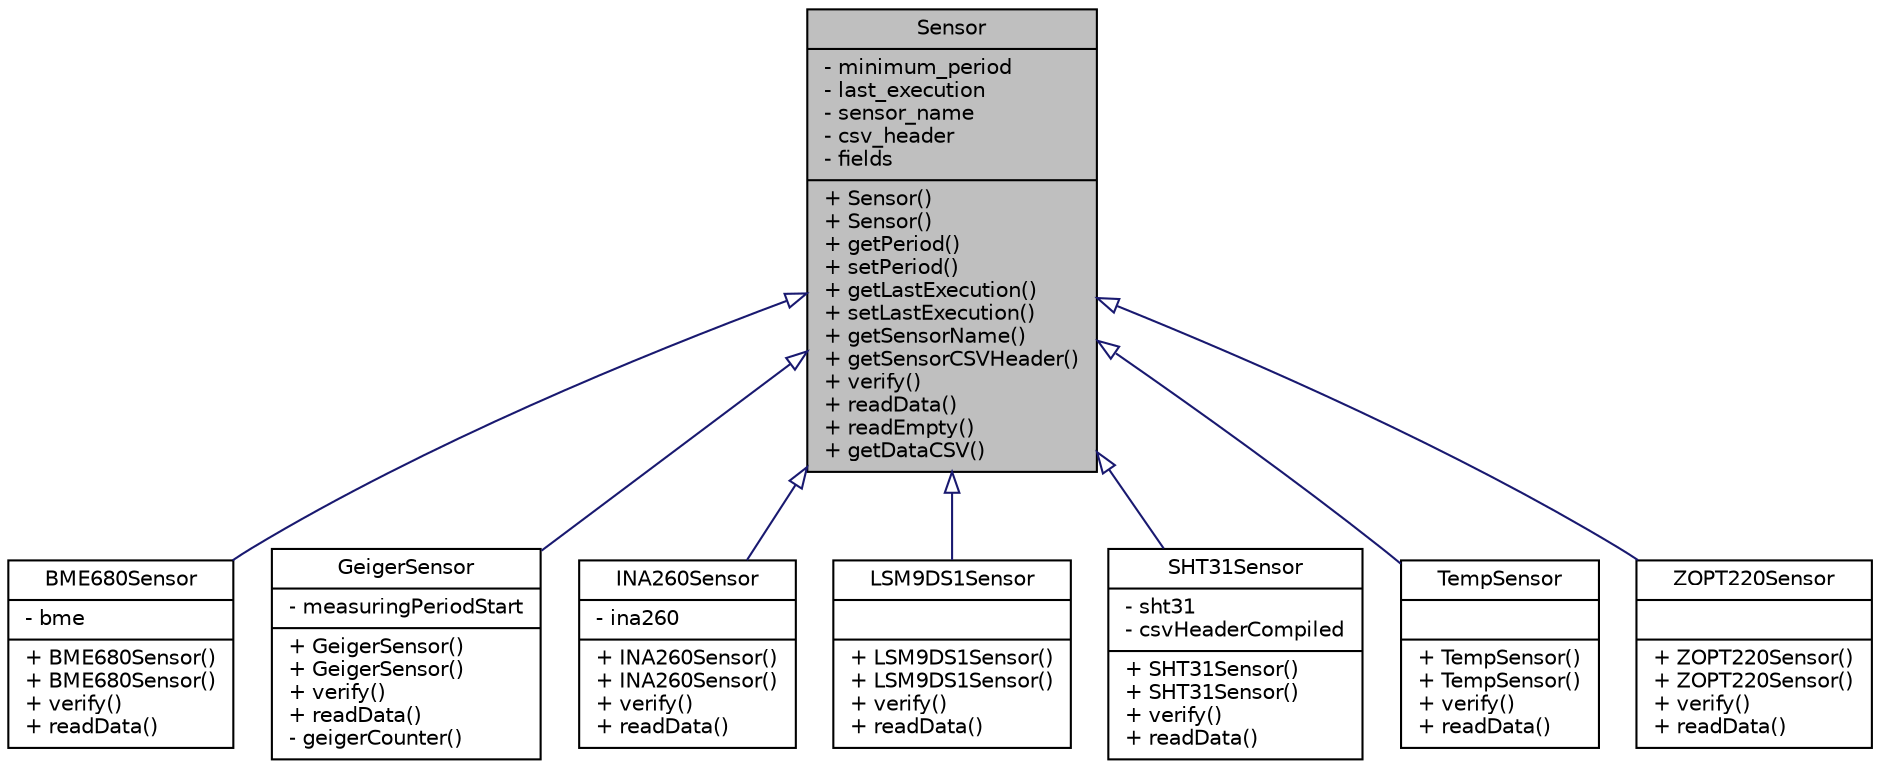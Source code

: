 digraph "Sensor"
{
 // INTERACTIVE_SVG=YES
 // LATEX_PDF_SIZE
  bgcolor="transparent";
  edge [fontname="Helvetica",fontsize="10",labelfontname="Helvetica",labelfontsize="10"];
  node [fontname="Helvetica",fontsize="10",shape=record];
  Node1 [label="{Sensor\n|- minimum_period\l- last_execution\l- sensor_name\l- csv_header\l- fields\l|+ Sensor()\l+ Sensor()\l+ getPeriod()\l+ setPeriod()\l+ getLastExecution()\l+ setLastExecution()\l+ getSensorName()\l+ getSensorCSVHeader()\l+ verify()\l+ readData()\l+ readEmpty()\l+ getDataCSV()\l}",height=0.2,width=0.4,color="black", fillcolor="grey75", style="filled", fontcolor="black",tooltip="Parent class for sensor objects."];
  Node1 -> Node2 [dir="back",color="midnightblue",fontsize="10",style="solid",arrowtail="onormal",fontname="Helvetica"];
  Node2 [label="{BME680Sensor\n|- bme\l|+ BME680Sensor()\l+ BME680Sensor()\l+ verify()\l+ readData()\l}",height=0.2,width=0.4,color="black",URL="$classBME680Sensor.html",tooltip="A class to interface with the Adafruit BME680 sensor for environmental data collection."];
  Node1 -> Node3 [dir="back",color="midnightblue",fontsize="10",style="solid",arrowtail="onormal",fontname="Helvetica"];
  Node3 [label="{GeigerSensor\n|- measuringPeriodStart\l|+ GeigerSensor()\l+ GeigerSensor()\l+ verify()\l+ readData()\l- geigerCounter()\l}",height=0.2,width=0.4,color="black",URL="$classGeigerSensor.html",tooltip="A class for interfacing with a Geiger counter sensor."];
  Node1 -> Node4 [dir="back",color="midnightblue",fontsize="10",style="solid",arrowtail="onormal",fontname="Helvetica"];
  Node4 [label="{INA260Sensor\n|- ina260\l|+ INA260Sensor()\l+ INA260Sensor()\l+ verify()\l+ readData()\l}",height=0.2,width=0.4,color="black",URL="$classINA260Sensor.html",tooltip="A class to interface with the Adafruit INA260 sensor for current, voltage, and power measurements."];
  Node1 -> Node5 [dir="back",color="midnightblue",fontsize="10",style="solid",arrowtail="onormal",fontname="Helvetica"];
  Node5 [label="{LSM9DS1Sensor\n||+ LSM9DS1Sensor()\l+ LSM9DS1Sensor()\l+ verify()\l+ readData()\l}",height=0.2,width=0.4,color="black",URL="$classLSM9DS1Sensor.html",tooltip="Implementation of the Sensor class for the LSM9DS1 (9-axis IMU)"];
  Node1 -> Node6 [dir="back",color="midnightblue",fontsize="10",style="solid",arrowtail="onormal",fontname="Helvetica"];
  Node6 [label="{SHT31Sensor\n|- sht31\l- csvHeaderCompiled\l|+ SHT31Sensor()\l+ SHT31Sensor()\l+ verify()\l+ readData()\l}",height=0.2,width=0.4,color="black",URL="$classSHT31Sensor.html",tooltip="Interfaces with SHT31 Sensor to collect temperature and humidity data."];
  Node1 -> Node7 [dir="back",color="midnightblue",fontsize="10",style="solid",arrowtail="onormal",fontname="Helvetica"];
  Node7 [label="{TempSensor\n||+ TempSensor()\l+ TempSensor()\l+ verify()\l+ readData()\l}",height=0.2,width=0.4,color="black",URL="$classTempSensor.html",tooltip="Implementation of a Sensor for the onboard temperature sensor."];
  Node1 -> Node8 [dir="back",color="midnightblue",fontsize="10",style="solid",arrowtail="onormal",fontname="Helvetica"];
  Node8 [label="{ZOPT220Sensor\n||+ ZOPT220Sensor()\l+ ZOPT220Sensor()\l+ verify()\l+ readData()\l}",height=0.2,width=0.4,color="black",URL="$classZOPT220Sensor.html",tooltip="A class to interface with the ZOPT220x UV and ambient light sensor."];
}
